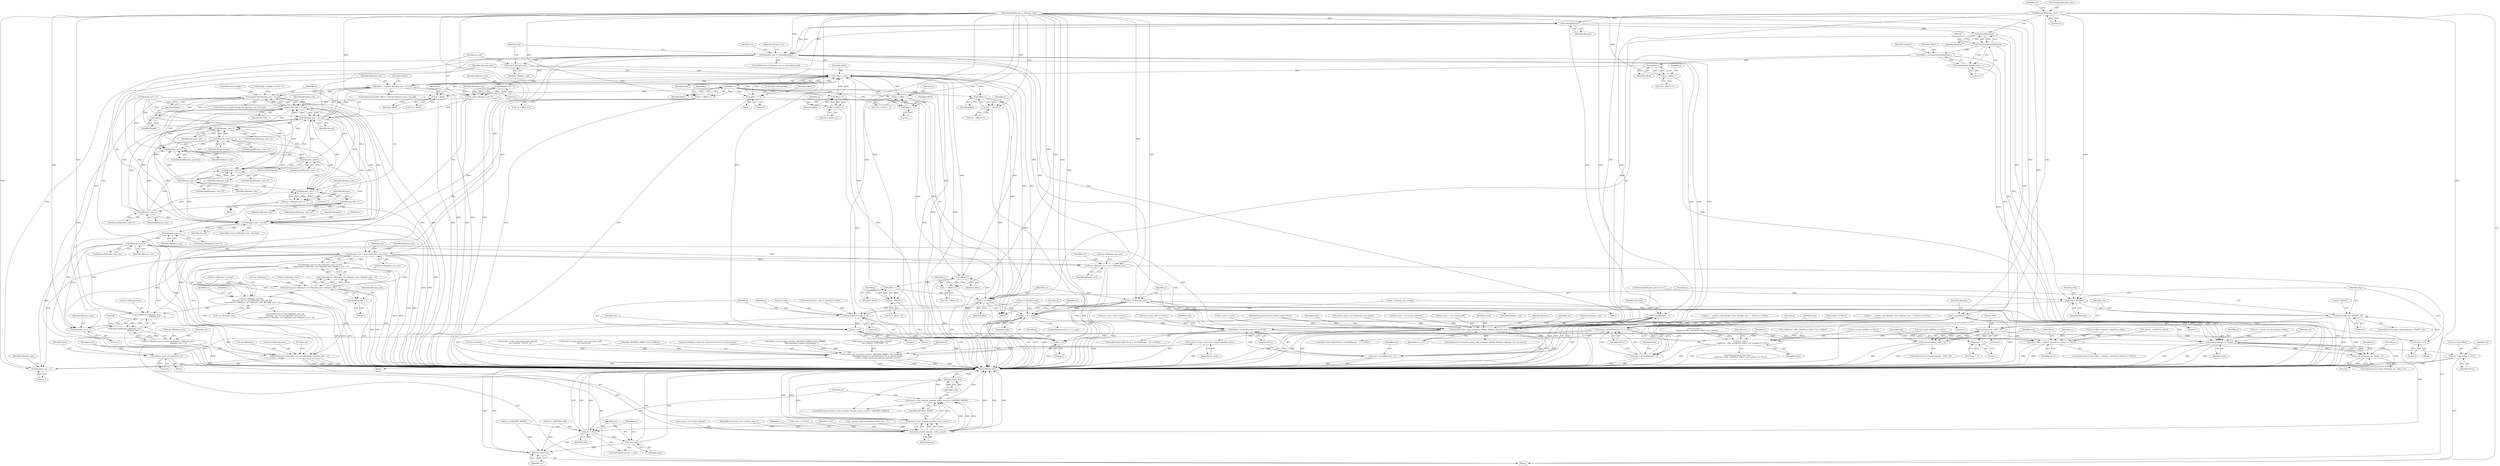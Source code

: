 digraph "0_libarchive_5562545b5562f6d12a4ef991fae158bf4ccf92b6@array" {
"1000703" [label="(Call,filename[filename_size] = '\0')"];
"1000718" [label="(Call,strlen(filename))"];
"1000716" [label="(Call,filename_size != strlen(filename))"];
"1000726" [label="(Call,end = filename_size)"];
"1000760" [label="(Call,offset < end)"];
"1000759" [label="(Call,offset < end && filename_size < fn_end)"];
"1000895" [label="(Call,length && filename_size < fn_end)"];
"1000923" [label="(Call,length--)"];
"1000776" [label="(Call,offset++)"];
"1000774" [label="(Call,p + offset++)"];
"1000806" [label="(Call,offset++)"];
"1000804" [label="(Call,p + offset++)"];
"1001007" [label="(Call,p += offset)"];
"1001344" [label="(Call,p + 8 > endp)"];
"1001377" [label="(Call,read_exttime(p, rar, endp))"];
"1001376" [label="(Call,read_exttime(p, rar, endp) < 0)"];
"1001345" [label="(Call,p + 8)"];
"1001359" [label="(Call,memcpy(rar->salt, p, 8))"];
"1001365" [label="(Call,p += 8)"];
"1000824" [label="(Call,offset++)"];
"1000822" [label="(Call,p + offset++)"];
"1000834" [label="(Call,p + offset + 1)"];
"1000836" [label="(Call,offset + 1)"];
"1000845" [label="(Call,p + offset)"];
"1000848" [label="(Call,offset += 2)"];
"1000862" [label="(Call,offset++)"];
"1000860" [label="(Call,p + offset++)"];
"1000874" [label="(Call,offset++)"];
"1000872" [label="(Call,p + offset++)"];
"1000731" [label="(Call,filename_size * 2)"];
"1000729" [label="(Call,fn_end = filename_size * 2)"];
"1000763" [label="(Call,filename_size < fn_end)"];
"1000795" [label="(Call,filename_size++)"];
"1000801" [label="(Call,filename_size++)"];
"1000813" [label="(Call,filename_size++)"];
"1000819" [label="(Call,filename_size++)"];
"1000831" [label="(Call,filename_size++)"];
"1000842" [label="(Call,filename_size++)"];
"1000897" [label="(Call,filename_size < fn_end)"];
"1000904" [label="(Call,filename_size >> 1)"];
"1000902" [label="(Call,cp = filename_size >> 1)"];
"1000910" [label="(Call,filename_size++)"];
"1000916" [label="(Call,filename_size++)"];
"1000927" [label="(Call,filename_size > fn_end)"];
"1000943" [label="(Call,filename_size++)"];
"1000949" [label="(Call,filename_size++)"];
"1001084" [label="(Call,filename_size == rar->filename_save_size)"];
"1001083" [label="(Call,filename_size == rar->filename_save_size &&\n    !memcmp(rar->filename, rar->filename_save, filename_size + 1))"];
"1001079" [label="(Call,rar->filename_save &&\n    filename_size == rar->filename_save_size &&\n    !memcmp(rar->filename, rar->filename_save, filename_size + 1))"];
"1001247" [label="(Call,realloc(rar->filename_save,\n                                      filename_size + 1))"];
"1001245" [label="(Call,(char*)realloc(rar->filename_save,\n                                      filename_size + 1))"];
"1001241" [label="(Call,rar->filename_save = (char*)realloc(rar->filename_save,\n                                      filename_size + 1))"];
"1001254" [label="(Call,memcpy(rar->filename_save, rar->filename, filename_size + 1))"];
"1001090" [label="(Call,memcmp(rar->filename, rar->filename_save, filename_size + 1))"];
"1001089" [label="(Call,!memcmp(rar->filename, rar->filename_save, filename_size + 1))"];
"1001097" [label="(Call,filename_size + 1)"];
"1001251" [label="(Call,filename_size + 1)"];
"1001261" [label="(Call,filename_size + 1)"];
"1001264" [label="(Call,rar->filename_save_size = filename_size)"];
"1001661" [label="(Call,archive_entry_copy_pathname_l(entry, filename, filename_size, fn_sconv))"];
"1001688" [label="(Call,archive_string_conversion_charset_name(fn_sconv))"];
"1001681" [label="(Call,archive_set_error(&a->archive, ARCHIVE_ERRNO_FILE_FORMAT,\n                      \"Pathname cannot be converted from %s to current locale.\",\n                      archive_string_conversion_charset_name(fn_sconv)))"];
"1001707" [label="(Call,archive_entry_set_size(entry, 0))"];
"1001714" [label="(Call,read_symlink_stored(a, entry, sconv))"];
"1001711" [label="(Call,(ret2 = read_symlink_stored(a, entry, sconv)) < (ARCHIVE_WARN))"];
"1001712" [label="(Call,ret2 = read_symlink_stored(a, entry, sconv))"];
"1001719" [label="(Return,return ret2;)"];
"1001722" [label="(Call,ret > ret2)"];
"1001725" [label="(Call,ret = ret2)"];
"1001739" [label="(Return,return ret;)"];
"1001055" [label="(Call,p += filename_size)"];
"1000742" [label="(Call,strlen(filename))"];
"1000740" [label="(Call,(unsigned)strlen(filename))"];
"1000737" [label="(Call,offset = (unsigned)strlen(filename) + 1)"];
"1000750" [label="(Call,offset++)"];
"1000748" [label="(Call,p + offset++)"];
"1000739" [label="(Call,(unsigned)strlen(filename) + 1)"];
"1000983" [label="(Call,strp = filename)"];
"1000987" [label="(Call,memcmp(strp, \"\x00\x00\", 2))"];
"1000994" [label="(Call,memcmp(strp, \"\x00\\\", 2))"];
"1000993" [label="(Call,!memcmp(strp, \"\x00\\\", 2))"];
"1001000" [label="(Call,strp + 1)"];
"1001004" [label="(Call,strp += 2)"];
"1001047" [label="(Call,strchr(filename, '\\'))"];
"1001044" [label="(Call,(strp = strchr(filename, '\\')) != NULL)"];
"1001124" [label="(Call,(rar->dbo =\n        realloc(rar->dbo, sizeof(*rar->dbo) * rar->nodes)) == NULL)"];
"1001274" [label="(Call,(rar->dbo = calloc(1, sizeof(*rar->dbo))) == NULL)"];
"1001580" [label="(Call,rar->unp_buffer = NULL)"];
"1001045" [label="(Call,strp = strchr(filename, '\\'))"];
"1001067" [label="(Call,strchr(filename, '\\'))"];
"1001064" [label="(Call,(strp = strchr(filename, '\\')) != NULL)"];
"1001065" [label="(Call,strp = strchr(filename, '\\'))"];
"1001727" [label="(Identifier,ret2)"];
"1000746" [label="(Identifier,highbyte)"];
"1001053" [label="(Identifier,strp)"];
"1000732" [label="(Identifier,filename_size)"];
"1000182" [label="(Call,sconv = rar->sconv_default)"];
"1000747" [label="(Call,*(p + offset++))"];
"1000897" [label="(Call,filename_size < fn_end)"];
"1000711" [label="(Identifier,rar)"];
"1000990" [label="(Literal,2)"];
"1001345" [label="(Call,p + 8)"];
"1001682" [label="(Call,&a->archive)"];
"1000825" [label="(Identifier,offset)"];
"1001242" [label="(Call,rar->filename_save)"];
"1001708" [label="(Identifier,entry)"];
"1001000" [label="(Call,strp + 1)"];
"1000874" [label="(Call,offset++)"];
"1000847" [label="(Identifier,offset)"];
"1001123" [label="(ControlStructure,if ((rar->dbo =\n        realloc(rar->dbo, sizeof(*rar->dbo) * rar->nodes)) == NULL))"];
"1000851" [label="(ControlStructure,break;)"];
"1001097" [label="(Call,filename_size + 1)"];
"1000835" [label="(Identifier,p)"];
"1000900" [label="(Block,)"];
"1001057" [label="(Identifier,filename_size)"];
"1000953" [label="(Call,rar->sconv_utf16be == NULL)"];
"1000748" [label="(Call,p + offset++)"];
"1000750" [label="(Call,offset++)"];
"1000793" [label="(Call,filename[filename_size++])"];
"1001378" [label="(Identifier,p)"];
"1001085" [label="(Identifier,filename_size)"];
"1001044" [label="(Call,(strp = strchr(filename, '\\')) != NULL)"];
"1001013" [label="(Call,rar->sconv_utf8 == NULL)"];
"1000773" [label="(Call,*(p + offset++))"];
"1000303" [label="(Call,memset(&rar->salt, 0, sizeof(rar->salt)))"];
"1000836" [label="(Call,offset + 1)"];
"1001386" [label="(Identifier,a)"];
"1000762" [label="(Identifier,end)"];
"1001366" [label="(Identifier,p)"];
"1001080" [label="(Call,rar->filename_save)"];
"1000671" [label="(Call,newptr == NULL)"];
"1000760" [label="(Call,offset < end)"];
"1001142" [label="(Identifier,NULL)"];
"1000832" [label="(Identifier,filename_size)"];
"1000699" [label="(Call,memcpy(filename, p, filename_size))"];
"1000717" [label="(Identifier,filename_size)"];
"1001353" [label="(Identifier,a)"];
"1000896" [label="(Identifier,length)"];
"1001129" [label="(Call,realloc(rar->dbo, sizeof(*rar->dbo) * rar->nodes))"];
"1000894" [label="(ControlStructure,while (length && filename_size < fn_end))"];
"1001023" [label="(Call,archive_string_conversion_from_charset(\n           &a->archive, \"UTF-8\", 1))"];
"1000739" [label="(Call,(unsigned)strlen(filename) + 1)"];
"1001291" [label="(Identifier,a)"];
"1000971" [label="(Call,rar->sconv_utf16be == NULL)"];
"1001731" [label="(Identifier,rar)"];
"1000898" [label="(Identifier,filename_size)"];
"1001301" [label="(Identifier,rar)"];
"1001099" [label="(Literal,1)"];
"1001045" [label="(Call,strp = strchr(filename, '\\'))"];
"1000117" [label="(MethodParameterIn,struct archive_read *a)"];
"1000365" [label="(Call,(h = __archive_read_ahead(a, (size_t)header_size - 7, NULL)) == NULL)"];
"1001046" [label="(Identifier,strp)"];
"1000143" [label="(Call,rar = (struct rar *)(a->format->data))"];
"1001587" [label="(Identifier,rar)"];
"1000744" [label="(Literal,1)"];
"1000927" [label="(Call,filename_size > fn_end)"];
"1001690" [label="(Call,ret = (ARCHIVE_WARN))"];
"1001241" [label="(Call,rar->filename_save = (char*)realloc(rar->filename_save,\n                                      filename_size + 1))"];
"1001715" [label="(Identifier,a)"];
"1001083" [label="(Call,filename_size == rar->filename_save_size &&\n    !memcmp(rar->filename, rar->filename_save, filename_size + 1))"];
"1000942" [label="(Identifier,filename)"];
"1001661" [label="(Call,archive_entry_copy_pathname_l(entry, filename, filename_size, fn_sconv))"];
"1001265" [label="(Call,rar->filename_save_size)"];
"1001038" [label="(Call,fn_sconv = rar->sconv_utf8)"];
"1001064" [label="(Call,(strp = strchr(filename, '\\')) != NULL)"];
"1000823" [label="(Identifier,p)"];
"1001047" [label="(Call,strchr(filename, '\\'))"];
"1001275" [label="(Call,rar->dbo = calloc(1, sizeof(*rar->dbo)))"];
"1000758" [label="(ControlStructure,while (offset < end && filename_size < fn_end))"];
"1000715" [label="(ControlStructure,if (filename_size != strlen(filename)))"];
"1001008" [label="(Identifier,p)"];
"1001348" [label="(Identifier,endp)"];
"1001256" [label="(Identifier,rar)"];
"1000929" [label="(Identifier,fn_end)"];
"1001001" [label="(Identifier,strp)"];
"1000720" [label="(Block,)"];
"1000834" [label="(Call,p + offset + 1)"];
"1001722" [label="(Call,ret > ret2)"];
"1001346" [label="(Identifier,p)"];
"1000158" [label="(Call,sconv == NULL)"];
"1001364" [label="(Literal,8)"];
"1000871" [label="(Call,*(p + offset++))"];
"1000985" [label="(Identifier,filename)"];
"1001006" [label="(Literal,2)"];
"1001361" [label="(Identifier,rar)"];
"1001669" [label="(Identifier,errno)"];
"1001243" [label="(Identifier,rar)"];
"1001740" [label="(Identifier,ret)"];
"1000821" [label="(Call,*(p + offset++))"];
"1001031" [label="(Call,rar->sconv_utf8 == NULL)"];
"1000909" [label="(Identifier,filename)"];
"1001347" [label="(Literal,8)"];
"1001125" [label="(Call,rar->dbo =\n        realloc(rar->dbo, sizeof(*rar->dbo) * rar->nodes))"];
"1000777" [label="(Identifier,offset)"];
"1001157" [label="(Identifier,rar)"];
"1000172" [label="(Call,archive_string_default_conversion_for_read(\n            &(a->archive)))"];
"1000742" [label="(Call,strlen(filename))"];
"1000849" [label="(Identifier,offset)"];
"1001271" [label="(Identifier,rar)"];
"1001720" [label="(Identifier,ret2)"];
"1000716" [label="(Call,filename_size != strlen(filename))"];
"1000764" [label="(Identifier,filename_size)"];
"1001367" [label="(Literal,8)"];
"1000923" [label="(Call,length--)"];
"1000917" [label="(Identifier,filename_size)"];
"1000911" [label="(Identifier,filename_size)"];
"1000726" [label="(Call,end = filename_size)"];
"1001663" [label="(Identifier,filename)"];
"1001710" [label="(ControlStructure,if ((ret2 = read_symlink_stored(a, entry, sconv)) < (ARCHIVE_WARN)))"];
"1000875" [label="(Identifier,offset)"];
"1001686" [label="(Identifier,ARCHIVE_ERRNO_FILE_FORMAT)"];
"1000727" [label="(Identifier,end)"];
"1000120" [label="(Block,)"];
"1000734" [label="(Call,filename_size = 0)"];
"1001688" [label="(Call,archive_string_conversion_charset_name(fn_sconv))"];
"1000872" [label="(Call,p + offset++)"];
"1000707" [label="(Literal,'\0')"];
"1001245" [label="(Call,(char*)realloc(rar->filename_save,\n                                      filename_size + 1))"];
"1001078" [label="(ControlStructure,if (rar->filename_save &&\n    filename_size == rar->filename_save_size &&\n    !memcmp(rar->filename, rar->filename_save, filename_size + 1)))"];
"1001717" [label="(Identifier,sconv)"];
"1001258" [label="(Call,rar->filename)"];
"1000684" [label="(Call,rar->filename = newptr)"];
"1001697" [label="(Identifier,rar)"];
"1000801" [label="(Call,filename_size++)"];
"1000987" [label="(Call,memcmp(strp, \"\x00\x00\", 2))"];
"1000926" [label="(ControlStructure,if (filename_size > fn_end))"];
"1000738" [label="(Identifier,offset)"];
"1000906" [label="(Literal,1)"];
"1000984" [label="(Identifier,strp)"];
"1001004" [label="(Call,strp += 2)"];
"1000916" [label="(Call,filename_size++)"];
"1001067" [label="(Call,strchr(filename, '\\'))"];
"1000802" [label="(Identifier,filename_size)"];
"1000731" [label="(Call,filename_size * 2)"];
"1001252" [label="(Identifier,filename_size)"];
"1001262" [label="(Identifier,filename_size)"];
"1000718" [label="(Call,strlen(filename))"];
"1001687" [label="(Literal,\"Pathname cannot be converted from %s to current locale.\")"];
"1001147" [label="(Identifier,a)"];
"1001070" [label="(Identifier,NULL)"];
"1000999" [label="(Call,*(strp + 1))"];
"1000914" [label="(Call,filename[filename_size++])"];
"1001255" [label="(Call,rar->filename_save)"];
"1001365" [label="(Call,p += 8)"];
"1000751" [label="(Identifier,offset)"];
"1000844" [label="(Call,*(p + offset))"];
"1001086" [label="(Call,rar->filename_save_size)"];
"1001264" [label="(Call,rar->filename_save_size = filename_size)"];
"1001584" [label="(Identifier,NULL)"];
"1001002" [label="(Literal,1)"];
"1000903" [label="(Identifier,cp)"];
"1001075" [label="(Call,p += filename_size)"];
"1000829" [label="(Call,filename[filename_size++])"];
"1001718" [label="(Identifier,ARCHIVE_WARN)"];
"1001286" [label="(Identifier,NULL)"];
"1000934" [label="(Identifier,a)"];
"1000806" [label="(Call,offset++)"];
"1001248" [label="(Call,rar->filename_save)"];
"1001065" [label="(Call,strp = strchr(filename, '\\'))"];
"1000824" [label="(Call,offset++)"];
"1000833" [label="(Call,*(p + offset + 1))"];
"1001254" [label="(Call,memcpy(rar->filename_save, rar->filename, filename_size + 1))"];
"1001359" [label="(Call,memcpy(rar->salt, p, 8))"];
"1000759" [label="(Call,offset < end && filename_size < fn_end)"];
"1000628" [label="(Call,p + filename_size > endp)"];
"1001375" [label="(ControlStructure,if (read_exttime(p, rar, endp) < 0))"];
"1001251" [label="(Call,filename_size + 1)"];
"1001091" [label="(Call,rar->filename)"];
"1001664" [label="(Identifier,filename_size)"];
"1001666" [label="(Block,)"];
"1001711" [label="(Call,(ret2 = read_symlink_stored(a, entry, sconv)) < (ARCHIVE_WARN))"];
"1000946" [label="(Call,filename[filename_size++] = '\0')"];
"1000997" [label="(Literal,2)"];
"1000740" [label="(Call,(unsigned)strlen(filename))"];
"1000846" [label="(Identifier,p)"];
"1001707" [label="(Call,archive_entry_set_size(entry, 0))"];
"1000774" [label="(Call,p + offset++)"];
"1000859" [label="(Call,*(p + offset++))"];
"1001380" [label="(Identifier,endp)"];
"1000795" [label="(Call,filename_size++)"];
"1001681" [label="(Call,archive_set_error(&a->archive, ARCHIVE_ERRNO_FILE_FORMAT,\n                      \"Pathname cannot be converted from %s to current locale.\",\n                      archive_string_conversion_charset_name(fn_sconv)))"];
"1000776" [label="(Call,offset++)"];
"1001381" [label="(Literal,0)"];
"1001363" [label="(Identifier,p)"];
"1000843" [label="(Identifier,filename_size)"];
"1001098" [label="(Identifier,filename_size)"];
"1000840" [label="(Call,filename[filename_size++])"];
"1001709" [label="(Literal,0)"];
"1001713" [label="(Identifier,ret2)"];
"1001360" [label="(Call,rar->salt)"];
"1000904" [label="(Call,filename_size >> 1)"];
"1000842" [label="(Call,filename_size++)"];
"1000831" [label="(Call,filename_size++)"];
"1001089" [label="(Call,!memcmp(rar->filename, rar->filename_save, filename_size + 1))"];
"1000848" [label="(Call,offset += 2)"];
"1000924" [label="(Identifier,length)"];
"1000470" [label="(Call,archive_set_error(&a->archive, ARCHIVE_ERRNO_FILE_FORMAT,\n                      \"RAR encryption support unavailable.\"))"];
"1000804" [label="(Call,p + offset++)"];
"1000733" [label="(Literal,2)"];
"1000118" [label="(MethodParameterIn,struct archive_entry *entry)"];
"1001689" [label="(Identifier,fn_sconv)"];
"1001063" [label="(ControlStructure,while ((strp = strchr(filename, '\\')) != NULL))"];
"1000908" [label="(Call,filename[filename_size++])"];
"1000902" [label="(Call,cp = filename_size >> 1)"];
"1001377" [label="(Call,read_exttime(p, rar, endp))"];
"1001124" [label="(Call,(rar->dbo =\n        realloc(rar->dbo, sizeof(*rar->dbo) * rar->nodes)) == NULL)"];
"1001376" [label="(Call,read_exttime(p, rar, endp) < 0)"];
"1000805" [label="(Identifier,p)"];
"1000950" [label="(Identifier,filename_size)"];
"1001379" [label="(Identifier,rar)"];
"1000743" [label="(Identifier,filename)"];
"1000944" [label="(Identifier,filename_size)"];
"1001263" [label="(Literal,1)"];
"1000775" [label="(Identifier,p)"];
"1000730" [label="(Identifier,fn_end)"];
"1000928" [label="(Identifier,filename_size)"];
"1000139" [label="(Call,ret = (ARCHIVE_OK))"];
"1001580" [label="(Call,rar->unp_buffer = NULL)"];
"1000899" [label="(Identifier,fn_end)"];
"1001716" [label="(Identifier,entry)"];
"1001721" [label="(ControlStructure,if (ret > ret2))"];
"1001739" [label="(Return,return ret;)"];
"1000949" [label="(Call,filename_size++)"];
"1000850" [label="(Literal,2)"];
"1001060" [label="(Call,fn_sconv = sconv)"];
"1001665" [label="(Identifier,fn_sconv)"];
"1000769" [label="(Identifier,flagbits)"];
"1001719" [label="(Return,return ret2;)"];
"1000594" [label="(Call,(h = __archive_read_ahead(a, (size_t)header_size - 7, NULL)) == NULL)"];
"1001079" [label="(Call,rar->filename_save &&\n    filename_size == rar->filename_save_size &&\n    !memcmp(rar->filename, rar->filename_save, filename_size + 1))"];
"1001726" [label="(Identifier,ret)"];
"1001076" [label="(Identifier,p)"];
"1001581" [label="(Call,rar->unp_buffer)"];
"1000814" [label="(Identifier,filename_size)"];
"1000941" [label="(Call,filename[filename_size++])"];
"1001092" [label="(Identifier,rar)"];
"1001712" [label="(Call,ret2 = read_symlink_stored(a, entry, sconv))"];
"1001049" [label="(Literal,'\\')"];
"1000807" [label="(Identifier,offset)"];
"1000993" [label="(Call,!memcmp(strp, \"\x00\\\", 2))"];
"1000862" [label="(Call,offset++)"];
"1001253" [label="(Literal,1)"];
"1000765" [label="(Identifier,fn_end)"];
"1000994" [label="(Call,memcmp(strp, \"\x00\\\", 2))"];
"1001279" [label="(Call,calloc(1, sizeof(*rar->dbo)))"];
"1001741" [label="(MethodReturn,RET)"];
"1001009" [label="(Identifier,offset)"];
"1001724" [label="(Identifier,ret2)"];
"1000735" [label="(Identifier,filename_size)"];
"1001043" [label="(ControlStructure,while ((strp = strchr(filename, '\\')) != NULL))"];
"1000860" [label="(Call,p + offset++)"];
"1001393" [label="(Identifier,a)"];
"1000819" [label="(Call,filename_size++)"];
"1000963" [label="(Call,archive_string_conversion_from_charset(\n           &a->archive, \"UTF-16BE\", 1))"];
"1000995" [label="(Identifier,strp)"];
"1000895" [label="(Call,length && filename_size < fn_end)"];
"1001691" [label="(Identifier,ret)"];
"1001066" [label="(Identifier,strp)"];
"1001090" [label="(Call,memcmp(rar->filename, rar->filename_save, filename_size + 1))"];
"1000749" [label="(Identifier,p)"];
"1001342" [label="(Block,)"];
"1000996" [label="(Literal,\"\x00\\\")"];
"1001084" [label="(Call,filename_size == rar->filename_save_size)"];
"1000761" [label="(Identifier,offset)"];
"1000838" [label="(Literal,1)"];
"1000703" [label="(Call,filename[filename_size] = '\0')"];
"1001268" [label="(Identifier,filename_size)"];
"1000986" [label="(ControlStructure,while (memcmp(strp, \"\x00\x00\", 2)))"];
"1001662" [label="(Identifier,entry)"];
"1001048" [label="(Identifier,filename)"];
"1000873" [label="(Identifier,p)"];
"1001056" [label="(Identifier,p)"];
"1000820" [label="(Identifier,filename_size)"];
"1000943" [label="(Call,filename_size++)"];
"1000790" [label="(Block,)"];
"1001069" [label="(Literal,'\\')"];
"1001655" [label="(Call,archive_entry_set_mode(entry, rar->mode))"];
"1001701" [label="(Block,)"];
"1000991" [label="(Block,)"];
"1001005" [label="(Identifier,strp)"];
"1001068" [label="(Identifier,filename)"];
"1000947" [label="(Call,filename[filename_size++])"];
"1001011" [label="(Block,)"];
"1001660" [label="(ControlStructure,if (archive_entry_copy_pathname_l(entry, filename, filename_size, fn_sconv)))"];
"1000704" [label="(Call,filename[filename_size])"];
"1001343" [label="(ControlStructure,if (p + 8 > endp))"];
"1001273" [label="(ControlStructure,if ((rar->dbo = calloc(1, sizeof(*rar->dbo))) == NULL))"];
"1001344" [label="(Call,p + 8 > endp)"];
"1000817" [label="(Call,filename[filename_size++])"];
"1000813" [label="(Call,filename_size++)"];
"1000822" [label="(Call,p + offset++)"];
"1000837" [label="(Identifier,offset)"];
"1000910" [label="(Call,filename_size++)"];
"1000737" [label="(Call,offset = (unsigned)strlen(filename) + 1)"];
"1000729" [label="(Call,fn_end = filename_size * 2)"];
"1000983" [label="(Call,strp = filename)"];
"1001094" [label="(Call,rar->filename_save)"];
"1001015" [label="(Identifier,rar)"];
"1000799" [label="(Call,filename[filename_size++])"];
"1000905" [label="(Identifier,filename_size)"];
"1001392" [label="(Call,__archive_read_consume(a, header_size - 7))"];
"1001725" [label="(Call,ret = ret2)"];
"1000988" [label="(Identifier,strp)"];
"1000796" [label="(Identifier,filename_size)"];
"1000989" [label="(Literal,\"\x00\x00\")"];
"1001247" [label="(Call,realloc(rar->filename_save,\n                                      filename_size + 1))"];
"1001714" [label="(Call,read_symlink_stored(a, entry, sconv))"];
"1001723" [label="(Identifier,ret)"];
"1000992" [label="(ControlStructure,if (!memcmp(strp, \"\x00\\\", 2)))"];
"1001274" [label="(Call,(rar->dbo = calloc(1, sizeof(*rar->dbo))) == NULL)"];
"1000845" [label="(Call,p + offset)"];
"1000978" [label="(Call,fn_sconv = rar->sconv_utf16be)"];
"1001261" [label="(Call,filename_size + 1)"];
"1001007" [label="(Call,p += offset)"];
"1000811" [label="(Call,filename[filename_size++])"];
"1001055" [label="(Call,p += filename_size)"];
"1000728" [label="(Identifier,filename_size)"];
"1000803" [label="(Call,*(p + offset++))"];
"1001081" [label="(Identifier,rar)"];
"1001371" [label="(Identifier,rar)"];
"1001073" [label="(Identifier,strp)"];
"1000861" [label="(Identifier,p)"];
"1001266" [label="(Identifier,rar)"];
"1001050" [label="(Identifier,NULL)"];
"1001102" [label="(Identifier,a)"];
"1000763" [label="(Call,filename_size < fn_end)"];
"1000925" [label="(ControlStructure,break;)"];
"1000863" [label="(Identifier,offset)"];
"1000887" [label="(Call,length = (length & 0x7f) + 2)"];
"1000719" [label="(Identifier,filename)"];
"1000703" -> "1000120"  [label="AST: "];
"1000703" -> "1000707"  [label="CFG: "];
"1000704" -> "1000703"  [label="AST: "];
"1000707" -> "1000703"  [label="AST: "];
"1000711" -> "1000703"  [label="CFG: "];
"1000703" -> "1001741"  [label="DDG: "];
"1000703" -> "1000718"  [label="DDG: "];
"1000703" -> "1000742"  [label="DDG: "];
"1000703" -> "1000983"  [label="DDG: "];
"1000703" -> "1001047"  [label="DDG: "];
"1000703" -> "1001067"  [label="DDG: "];
"1000703" -> "1001661"  [label="DDG: "];
"1000718" -> "1000716"  [label="AST: "];
"1000718" -> "1000719"  [label="CFG: "];
"1000719" -> "1000718"  [label="AST: "];
"1000716" -> "1000718"  [label="CFG: "];
"1000718" -> "1001741"  [label="DDG: "];
"1000718" -> "1000716"  [label="DDG: "];
"1000699" -> "1000718"  [label="DDG: "];
"1000718" -> "1000742"  [label="DDG: "];
"1000718" -> "1001047"  [label="DDG: "];
"1000716" -> "1000715"  [label="AST: "];
"1000717" -> "1000716"  [label="AST: "];
"1000727" -> "1000716"  [label="CFG: "];
"1001015" -> "1000716"  [label="CFG: "];
"1000716" -> "1001741"  [label="DDG: "];
"1000716" -> "1001741"  [label="DDG: "];
"1000716" -> "1001741"  [label="DDG: "];
"1000699" -> "1000716"  [label="DDG: "];
"1000716" -> "1000726"  [label="DDG: "];
"1000716" -> "1000731"  [label="DDG: "];
"1000716" -> "1001055"  [label="DDG: "];
"1000716" -> "1001084"  [label="DDG: "];
"1000716" -> "1001247"  [label="DDG: "];
"1000716" -> "1001251"  [label="DDG: "];
"1000716" -> "1001254"  [label="DDG: "];
"1000716" -> "1001261"  [label="DDG: "];
"1000716" -> "1001264"  [label="DDG: "];
"1000716" -> "1001661"  [label="DDG: "];
"1000726" -> "1000720"  [label="AST: "];
"1000726" -> "1000728"  [label="CFG: "];
"1000727" -> "1000726"  [label="AST: "];
"1000728" -> "1000726"  [label="AST: "];
"1000730" -> "1000726"  [label="CFG: "];
"1000726" -> "1000760"  [label="DDG: "];
"1000760" -> "1000759"  [label="AST: "];
"1000760" -> "1000762"  [label="CFG: "];
"1000761" -> "1000760"  [label="AST: "];
"1000762" -> "1000760"  [label="AST: "];
"1000764" -> "1000760"  [label="CFG: "];
"1000759" -> "1000760"  [label="CFG: "];
"1000760" -> "1001741"  [label="DDG: "];
"1000760" -> "1001741"  [label="DDG: "];
"1000760" -> "1000759"  [label="DDG: "];
"1000760" -> "1000759"  [label="DDG: "];
"1000750" -> "1000760"  [label="DDG: "];
"1000776" -> "1000760"  [label="DDG: "];
"1000862" -> "1000760"  [label="DDG: "];
"1000824" -> "1000760"  [label="DDG: "];
"1000848" -> "1000760"  [label="DDG: "];
"1000806" -> "1000760"  [label="DDG: "];
"1000874" -> "1000760"  [label="DDG: "];
"1000760" -> "1000776"  [label="DDG: "];
"1000760" -> "1000806"  [label="DDG: "];
"1000760" -> "1000824"  [label="DDG: "];
"1000760" -> "1000834"  [label="DDG: "];
"1000760" -> "1000836"  [label="DDG: "];
"1000760" -> "1000845"  [label="DDG: "];
"1000760" -> "1000848"  [label="DDG: "];
"1000760" -> "1000862"  [label="DDG: "];
"1000760" -> "1001007"  [label="DDG: "];
"1000759" -> "1000758"  [label="AST: "];
"1000759" -> "1000763"  [label="CFG: "];
"1000763" -> "1000759"  [label="AST: "];
"1000769" -> "1000759"  [label="CFG: "];
"1000928" -> "1000759"  [label="CFG: "];
"1000759" -> "1001741"  [label="DDG: "];
"1000759" -> "1001741"  [label="DDG: "];
"1000759" -> "1001741"  [label="DDG: "];
"1000895" -> "1000759"  [label="DDG: "];
"1000763" -> "1000759"  [label="DDG: "];
"1000763" -> "1000759"  [label="DDG: "];
"1000759" -> "1000895"  [label="DDG: "];
"1000895" -> "1000894"  [label="AST: "];
"1000895" -> "1000896"  [label="CFG: "];
"1000895" -> "1000897"  [label="CFG: "];
"1000896" -> "1000895"  [label="AST: "];
"1000897" -> "1000895"  [label="AST: "];
"1000903" -> "1000895"  [label="CFG: "];
"1000925" -> "1000895"  [label="CFG: "];
"1000895" -> "1001741"  [label="DDG: "];
"1000895" -> "1001741"  [label="DDG: "];
"1000895" -> "1001741"  [label="DDG: "];
"1000887" -> "1000895"  [label="DDG: "];
"1000923" -> "1000895"  [label="DDG: "];
"1000897" -> "1000895"  [label="DDG: "];
"1000897" -> "1000895"  [label="DDG: "];
"1000895" -> "1000923"  [label="DDG: "];
"1000923" -> "1000900"  [label="AST: "];
"1000923" -> "1000924"  [label="CFG: "];
"1000924" -> "1000923"  [label="AST: "];
"1000896" -> "1000923"  [label="CFG: "];
"1000776" -> "1000774"  [label="AST: "];
"1000776" -> "1000777"  [label="CFG: "];
"1000777" -> "1000776"  [label="AST: "];
"1000774" -> "1000776"  [label="CFG: "];
"1000776" -> "1000774"  [label="DDG: "];
"1000776" -> "1000806"  [label="DDG: "];
"1000776" -> "1000824"  [label="DDG: "];
"1000776" -> "1000834"  [label="DDG: "];
"1000776" -> "1000836"  [label="DDG: "];
"1000776" -> "1000845"  [label="DDG: "];
"1000776" -> "1000848"  [label="DDG: "];
"1000776" -> "1000862"  [label="DDG: "];
"1000774" -> "1000773"  [label="AST: "];
"1000775" -> "1000774"  [label="AST: "];
"1000773" -> "1000774"  [label="CFG: "];
"1000774" -> "1001741"  [label="DDG: "];
"1000699" -> "1000774"  [label="DDG: "];
"1000806" -> "1000804"  [label="AST: "];
"1000806" -> "1000807"  [label="CFG: "];
"1000807" -> "1000806"  [label="AST: "];
"1000804" -> "1000806"  [label="CFG: "];
"1000806" -> "1001741"  [label="DDG: "];
"1000806" -> "1000804"  [label="DDG: "];
"1000806" -> "1001007"  [label="DDG: "];
"1000804" -> "1000803"  [label="AST: "];
"1000805" -> "1000804"  [label="AST: "];
"1000803" -> "1000804"  [label="CFG: "];
"1000804" -> "1001741"  [label="DDG: "];
"1000699" -> "1000804"  [label="DDG: "];
"1001007" -> "1000720"  [label="AST: "];
"1001007" -> "1001009"  [label="CFG: "];
"1001008" -> "1001007"  [label="AST: "];
"1001009" -> "1001007"  [label="AST: "];
"1001081" -> "1001007"  [label="CFG: "];
"1001007" -> "1001741"  [label="DDG: "];
"1001007" -> "1001741"  [label="DDG: "];
"1000862" -> "1001007"  [label="DDG: "];
"1000824" -> "1001007"  [label="DDG: "];
"1000848" -> "1001007"  [label="DDG: "];
"1000874" -> "1001007"  [label="DDG: "];
"1000699" -> "1001007"  [label="DDG: "];
"1001007" -> "1001344"  [label="DDG: "];
"1001007" -> "1001345"  [label="DDG: "];
"1001007" -> "1001359"  [label="DDG: "];
"1001007" -> "1001377"  [label="DDG: "];
"1001344" -> "1001343"  [label="AST: "];
"1001344" -> "1001348"  [label="CFG: "];
"1001345" -> "1001344"  [label="AST: "];
"1001348" -> "1001344"  [label="AST: "];
"1001353" -> "1001344"  [label="CFG: "];
"1001361" -> "1001344"  [label="CFG: "];
"1001344" -> "1001741"  [label="DDG: "];
"1001344" -> "1001741"  [label="DDG: "];
"1001344" -> "1001741"  [label="DDG: "];
"1001055" -> "1001344"  [label="DDG: "];
"1001075" -> "1001344"  [label="DDG: "];
"1000699" -> "1001344"  [label="DDG: "];
"1000628" -> "1001344"  [label="DDG: "];
"1001344" -> "1001377"  [label="DDG: "];
"1001377" -> "1001376"  [label="AST: "];
"1001377" -> "1001380"  [label="CFG: "];
"1001378" -> "1001377"  [label="AST: "];
"1001379" -> "1001377"  [label="AST: "];
"1001380" -> "1001377"  [label="AST: "];
"1001381" -> "1001377"  [label="CFG: "];
"1001377" -> "1001741"  [label="DDG: "];
"1001377" -> "1001741"  [label="DDG: "];
"1001377" -> "1001741"  [label="DDG: "];
"1001377" -> "1001376"  [label="DDG: "];
"1001377" -> "1001376"  [label="DDG: "];
"1001377" -> "1001376"  [label="DDG: "];
"1001365" -> "1001377"  [label="DDG: "];
"1001055" -> "1001377"  [label="DDG: "];
"1001075" -> "1001377"  [label="DDG: "];
"1000699" -> "1001377"  [label="DDG: "];
"1000143" -> "1001377"  [label="DDG: "];
"1000628" -> "1001377"  [label="DDG: "];
"1001376" -> "1001375"  [label="AST: "];
"1001376" -> "1001381"  [label="CFG: "];
"1001381" -> "1001376"  [label="AST: "];
"1001386" -> "1001376"  [label="CFG: "];
"1001393" -> "1001376"  [label="CFG: "];
"1001376" -> "1001741"  [label="DDG: "];
"1001376" -> "1001741"  [label="DDG: "];
"1001345" -> "1001347"  [label="CFG: "];
"1001346" -> "1001345"  [label="AST: "];
"1001347" -> "1001345"  [label="AST: "];
"1001348" -> "1001345"  [label="CFG: "];
"1001345" -> "1001741"  [label="DDG: "];
"1001055" -> "1001345"  [label="DDG: "];
"1001075" -> "1001345"  [label="DDG: "];
"1000699" -> "1001345"  [label="DDG: "];
"1001359" -> "1001342"  [label="AST: "];
"1001359" -> "1001364"  [label="CFG: "];
"1001360" -> "1001359"  [label="AST: "];
"1001363" -> "1001359"  [label="AST: "];
"1001364" -> "1001359"  [label="AST: "];
"1001366" -> "1001359"  [label="CFG: "];
"1001359" -> "1001741"  [label="DDG: "];
"1001359" -> "1001741"  [label="DDG: "];
"1000303" -> "1001359"  [label="DDG: "];
"1000699" -> "1001359"  [label="DDG: "];
"1001055" -> "1001359"  [label="DDG: "];
"1001075" -> "1001359"  [label="DDG: "];
"1001359" -> "1001365"  [label="DDG: "];
"1001365" -> "1001342"  [label="AST: "];
"1001365" -> "1001367"  [label="CFG: "];
"1001366" -> "1001365"  [label="AST: "];
"1001367" -> "1001365"  [label="AST: "];
"1001371" -> "1001365"  [label="CFG: "];
"1001365" -> "1001741"  [label="DDG: "];
"1000699" -> "1001365"  [label="DDG: "];
"1000824" -> "1000822"  [label="AST: "];
"1000824" -> "1000825"  [label="CFG: "];
"1000825" -> "1000824"  [label="AST: "];
"1000822" -> "1000824"  [label="CFG: "];
"1000824" -> "1001741"  [label="DDG: "];
"1000824" -> "1000822"  [label="DDG: "];
"1000822" -> "1000821"  [label="AST: "];
"1000823" -> "1000822"  [label="AST: "];
"1000821" -> "1000822"  [label="CFG: "];
"1000822" -> "1001741"  [label="DDG: "];
"1000699" -> "1000822"  [label="DDG: "];
"1000834" -> "1000833"  [label="AST: "];
"1000834" -> "1000836"  [label="CFG: "];
"1000835" -> "1000834"  [label="AST: "];
"1000836" -> "1000834"  [label="AST: "];
"1000833" -> "1000834"  [label="CFG: "];
"1000834" -> "1001741"  [label="DDG: "];
"1000699" -> "1000834"  [label="DDG: "];
"1000836" -> "1000838"  [label="CFG: "];
"1000837" -> "1000836"  [label="AST: "];
"1000838" -> "1000836"  [label="AST: "];
"1000845" -> "1000844"  [label="AST: "];
"1000845" -> "1000847"  [label="CFG: "];
"1000846" -> "1000845"  [label="AST: "];
"1000847" -> "1000845"  [label="AST: "];
"1000844" -> "1000845"  [label="CFG: "];
"1000845" -> "1001741"  [label="DDG: "];
"1000699" -> "1000845"  [label="DDG: "];
"1000848" -> "1000790"  [label="AST: "];
"1000848" -> "1000850"  [label="CFG: "];
"1000849" -> "1000848"  [label="AST: "];
"1000850" -> "1000848"  [label="AST: "];
"1000851" -> "1000848"  [label="CFG: "];
"1000848" -> "1001741"  [label="DDG: "];
"1000862" -> "1000860"  [label="AST: "];
"1000862" -> "1000863"  [label="CFG: "];
"1000863" -> "1000862"  [label="AST: "];
"1000860" -> "1000862"  [label="CFG: "];
"1000862" -> "1001741"  [label="DDG: "];
"1000862" -> "1000860"  [label="DDG: "];
"1000862" -> "1000874"  [label="DDG: "];
"1000860" -> "1000859"  [label="AST: "];
"1000861" -> "1000860"  [label="AST: "];
"1000859" -> "1000860"  [label="CFG: "];
"1000860" -> "1001741"  [label="DDG: "];
"1000699" -> "1000860"  [label="DDG: "];
"1000874" -> "1000872"  [label="AST: "];
"1000874" -> "1000875"  [label="CFG: "];
"1000875" -> "1000874"  [label="AST: "];
"1000872" -> "1000874"  [label="CFG: "];
"1000874" -> "1001741"  [label="DDG: "];
"1000874" -> "1000872"  [label="DDG: "];
"1000872" -> "1000871"  [label="AST: "];
"1000873" -> "1000872"  [label="AST: "];
"1000871" -> "1000872"  [label="CFG: "];
"1000872" -> "1001741"  [label="DDG: "];
"1000699" -> "1000872"  [label="DDG: "];
"1000731" -> "1000729"  [label="AST: "];
"1000731" -> "1000733"  [label="CFG: "];
"1000732" -> "1000731"  [label="AST: "];
"1000733" -> "1000731"  [label="AST: "];
"1000729" -> "1000731"  [label="CFG: "];
"1000731" -> "1000729"  [label="DDG: "];
"1000731" -> "1000729"  [label="DDG: "];
"1000729" -> "1000720"  [label="AST: "];
"1000730" -> "1000729"  [label="AST: "];
"1000735" -> "1000729"  [label="CFG: "];
"1000729" -> "1001741"  [label="DDG: "];
"1000729" -> "1000763"  [label="DDG: "];
"1000729" -> "1000897"  [label="DDG: "];
"1000729" -> "1000927"  [label="DDG: "];
"1000763" -> "1000765"  [label="CFG: "];
"1000764" -> "1000763"  [label="AST: "];
"1000765" -> "1000763"  [label="AST: "];
"1000842" -> "1000763"  [label="DDG: "];
"1000734" -> "1000763"  [label="DDG: "];
"1000801" -> "1000763"  [label="DDG: "];
"1000819" -> "1000763"  [label="DDG: "];
"1000897" -> "1000763"  [label="DDG: "];
"1000897" -> "1000763"  [label="DDG: "];
"1000916" -> "1000763"  [label="DDG: "];
"1000763" -> "1000795"  [label="DDG: "];
"1000763" -> "1000813"  [label="DDG: "];
"1000763" -> "1000831"  [label="DDG: "];
"1000763" -> "1000897"  [label="DDG: "];
"1000763" -> "1000897"  [label="DDG: "];
"1000763" -> "1000904"  [label="DDG: "];
"1000763" -> "1000927"  [label="DDG: "];
"1000763" -> "1000927"  [label="DDG: "];
"1000795" -> "1000793"  [label="AST: "];
"1000795" -> "1000796"  [label="CFG: "];
"1000796" -> "1000795"  [label="AST: "];
"1000793" -> "1000795"  [label="CFG: "];
"1000842" -> "1000795"  [label="DDG: "];
"1000734" -> "1000795"  [label="DDG: "];
"1000801" -> "1000795"  [label="DDG: "];
"1000819" -> "1000795"  [label="DDG: "];
"1000897" -> "1000795"  [label="DDG: "];
"1000916" -> "1000795"  [label="DDG: "];
"1000795" -> "1000801"  [label="DDG: "];
"1000801" -> "1000799"  [label="AST: "];
"1000801" -> "1000802"  [label="CFG: "];
"1000802" -> "1000801"  [label="AST: "];
"1000799" -> "1000801"  [label="CFG: "];
"1000801" -> "1000813"  [label="DDG: "];
"1000801" -> "1000831"  [label="DDG: "];
"1000801" -> "1000897"  [label="DDG: "];
"1000801" -> "1000904"  [label="DDG: "];
"1000801" -> "1000927"  [label="DDG: "];
"1000813" -> "1000811"  [label="AST: "];
"1000813" -> "1000814"  [label="CFG: "];
"1000814" -> "1000813"  [label="AST: "];
"1000811" -> "1000813"  [label="CFG: "];
"1000842" -> "1000813"  [label="DDG: "];
"1000734" -> "1000813"  [label="DDG: "];
"1000819" -> "1000813"  [label="DDG: "];
"1000897" -> "1000813"  [label="DDG: "];
"1000916" -> "1000813"  [label="DDG: "];
"1000813" -> "1000819"  [label="DDG: "];
"1000819" -> "1000817"  [label="AST: "];
"1000819" -> "1000820"  [label="CFG: "];
"1000820" -> "1000819"  [label="AST: "];
"1000817" -> "1000819"  [label="CFG: "];
"1000819" -> "1000831"  [label="DDG: "];
"1000819" -> "1000897"  [label="DDG: "];
"1000819" -> "1000904"  [label="DDG: "];
"1000819" -> "1000927"  [label="DDG: "];
"1000831" -> "1000829"  [label="AST: "];
"1000831" -> "1000832"  [label="CFG: "];
"1000832" -> "1000831"  [label="AST: "];
"1000829" -> "1000831"  [label="CFG: "];
"1000842" -> "1000831"  [label="DDG: "];
"1000734" -> "1000831"  [label="DDG: "];
"1000897" -> "1000831"  [label="DDG: "];
"1000916" -> "1000831"  [label="DDG: "];
"1000831" -> "1000842"  [label="DDG: "];
"1000842" -> "1000840"  [label="AST: "];
"1000842" -> "1000843"  [label="CFG: "];
"1000843" -> "1000842"  [label="AST: "];
"1000840" -> "1000842"  [label="CFG: "];
"1000842" -> "1000897"  [label="DDG: "];
"1000842" -> "1000904"  [label="DDG: "];
"1000842" -> "1000927"  [label="DDG: "];
"1000897" -> "1000899"  [label="CFG: "];
"1000898" -> "1000897"  [label="AST: "];
"1000899" -> "1000897"  [label="AST: "];
"1000734" -> "1000897"  [label="DDG: "];
"1000916" -> "1000897"  [label="DDG: "];
"1000897" -> "1000904"  [label="DDG: "];
"1000897" -> "1000927"  [label="DDG: "];
"1000897" -> "1000927"  [label="DDG: "];
"1000904" -> "1000902"  [label="AST: "];
"1000904" -> "1000906"  [label="CFG: "];
"1000905" -> "1000904"  [label="AST: "];
"1000906" -> "1000904"  [label="AST: "];
"1000902" -> "1000904"  [label="CFG: "];
"1000904" -> "1000902"  [label="DDG: "];
"1000904" -> "1000902"  [label="DDG: "];
"1000734" -> "1000904"  [label="DDG: "];
"1000916" -> "1000904"  [label="DDG: "];
"1000904" -> "1000910"  [label="DDG: "];
"1000902" -> "1000900"  [label="AST: "];
"1000903" -> "1000902"  [label="AST: "];
"1000909" -> "1000902"  [label="CFG: "];
"1000902" -> "1001741"  [label="DDG: "];
"1000902" -> "1001741"  [label="DDG: "];
"1000910" -> "1000908"  [label="AST: "];
"1000910" -> "1000911"  [label="CFG: "];
"1000911" -> "1000910"  [label="AST: "];
"1000908" -> "1000910"  [label="CFG: "];
"1000910" -> "1000916"  [label="DDG: "];
"1000916" -> "1000914"  [label="AST: "];
"1000916" -> "1000917"  [label="CFG: "];
"1000917" -> "1000916"  [label="AST: "];
"1000914" -> "1000916"  [label="CFG: "];
"1000916" -> "1000927"  [label="DDG: "];
"1000927" -> "1000926"  [label="AST: "];
"1000927" -> "1000929"  [label="CFG: "];
"1000928" -> "1000927"  [label="AST: "];
"1000929" -> "1000927"  [label="AST: "];
"1000934" -> "1000927"  [label="CFG: "];
"1000942" -> "1000927"  [label="CFG: "];
"1000927" -> "1001741"  [label="DDG: "];
"1000927" -> "1001741"  [label="DDG: "];
"1000927" -> "1001741"  [label="DDG: "];
"1000734" -> "1000927"  [label="DDG: "];
"1000927" -> "1000943"  [label="DDG: "];
"1000943" -> "1000941"  [label="AST: "];
"1000943" -> "1000944"  [label="CFG: "];
"1000944" -> "1000943"  [label="AST: "];
"1000941" -> "1000943"  [label="CFG: "];
"1000943" -> "1000949"  [label="DDG: "];
"1000949" -> "1000947"  [label="AST: "];
"1000949" -> "1000950"  [label="CFG: "];
"1000950" -> "1000949"  [label="AST: "];
"1000947" -> "1000949"  [label="CFG: "];
"1000949" -> "1001741"  [label="DDG: "];
"1000949" -> "1001084"  [label="DDG: "];
"1000949" -> "1001247"  [label="DDG: "];
"1000949" -> "1001251"  [label="DDG: "];
"1000949" -> "1001254"  [label="DDG: "];
"1000949" -> "1001261"  [label="DDG: "];
"1000949" -> "1001264"  [label="DDG: "];
"1000949" -> "1001661"  [label="DDG: "];
"1001084" -> "1001083"  [label="AST: "];
"1001084" -> "1001086"  [label="CFG: "];
"1001085" -> "1001084"  [label="AST: "];
"1001086" -> "1001084"  [label="AST: "];
"1001092" -> "1001084"  [label="CFG: "];
"1001083" -> "1001084"  [label="CFG: "];
"1001084" -> "1001741"  [label="DDG: "];
"1001084" -> "1001741"  [label="DDG: "];
"1001084" -> "1001083"  [label="DDG: "];
"1001084" -> "1001083"  [label="DDG: "];
"1000699" -> "1001084"  [label="DDG: "];
"1001084" -> "1001090"  [label="DDG: "];
"1001084" -> "1001097"  [label="DDG: "];
"1001084" -> "1001247"  [label="DDG: "];
"1001084" -> "1001251"  [label="DDG: "];
"1001084" -> "1001254"  [label="DDG: "];
"1001084" -> "1001261"  [label="DDG: "];
"1001084" -> "1001264"  [label="DDG: "];
"1001084" -> "1001661"  [label="DDG: "];
"1001083" -> "1001079"  [label="AST: "];
"1001083" -> "1001089"  [label="CFG: "];
"1001089" -> "1001083"  [label="AST: "];
"1001079" -> "1001083"  [label="CFG: "];
"1001083" -> "1001741"  [label="DDG: "];
"1001083" -> "1001741"  [label="DDG: "];
"1001083" -> "1001079"  [label="DDG: "];
"1001083" -> "1001079"  [label="DDG: "];
"1001089" -> "1001083"  [label="DDG: "];
"1001079" -> "1001078"  [label="AST: "];
"1001079" -> "1001080"  [label="CFG: "];
"1001080" -> "1001079"  [label="AST: "];
"1001102" -> "1001079"  [label="CFG: "];
"1001243" -> "1001079"  [label="CFG: "];
"1001079" -> "1001741"  [label="DDG: "];
"1001079" -> "1001741"  [label="DDG: "];
"1001079" -> "1001741"  [label="DDG: "];
"1001090" -> "1001079"  [label="DDG: "];
"1001079" -> "1001247"  [label="DDG: "];
"1001247" -> "1001245"  [label="AST: "];
"1001247" -> "1001251"  [label="CFG: "];
"1001248" -> "1001247"  [label="AST: "];
"1001251" -> "1001247"  [label="AST: "];
"1001245" -> "1001247"  [label="CFG: "];
"1001247" -> "1001245"  [label="DDG: "];
"1001247" -> "1001245"  [label="DDG: "];
"1000699" -> "1001247"  [label="DDG: "];
"1001245" -> "1001241"  [label="AST: "];
"1001246" -> "1001245"  [label="AST: "];
"1001241" -> "1001245"  [label="CFG: "];
"1001245" -> "1001741"  [label="DDG: "];
"1001245" -> "1001241"  [label="DDG: "];
"1001241" -> "1000120"  [label="AST: "];
"1001242" -> "1001241"  [label="AST: "];
"1001256" -> "1001241"  [label="CFG: "];
"1001241" -> "1001741"  [label="DDG: "];
"1001241" -> "1001254"  [label="DDG: "];
"1001254" -> "1000120"  [label="AST: "];
"1001254" -> "1001261"  [label="CFG: "];
"1001255" -> "1001254"  [label="AST: "];
"1001258" -> "1001254"  [label="AST: "];
"1001261" -> "1001254"  [label="AST: "];
"1001266" -> "1001254"  [label="CFG: "];
"1001254" -> "1001741"  [label="DDG: "];
"1001254" -> "1001741"  [label="DDG: "];
"1001254" -> "1001741"  [label="DDG: "];
"1001254" -> "1001741"  [label="DDG: "];
"1001090" -> "1001254"  [label="DDG: "];
"1000684" -> "1001254"  [label="DDG: "];
"1000699" -> "1001254"  [label="DDG: "];
"1001090" -> "1001089"  [label="AST: "];
"1001090" -> "1001097"  [label="CFG: "];
"1001091" -> "1001090"  [label="AST: "];
"1001094" -> "1001090"  [label="AST: "];
"1001097" -> "1001090"  [label="AST: "];
"1001089" -> "1001090"  [label="CFG: "];
"1001090" -> "1001741"  [label="DDG: "];
"1001090" -> "1001741"  [label="DDG: "];
"1001090" -> "1001089"  [label="DDG: "];
"1001090" -> "1001089"  [label="DDG: "];
"1001090" -> "1001089"  [label="DDG: "];
"1000684" -> "1001090"  [label="DDG: "];
"1001089" -> "1001741"  [label="DDG: "];
"1001097" -> "1001099"  [label="CFG: "];
"1001098" -> "1001097"  [label="AST: "];
"1001099" -> "1001097"  [label="AST: "];
"1001097" -> "1001741"  [label="DDG: "];
"1001251" -> "1001253"  [label="CFG: "];
"1001252" -> "1001251"  [label="AST: "];
"1001253" -> "1001251"  [label="AST: "];
"1000699" -> "1001251"  [label="DDG: "];
"1001261" -> "1001263"  [label="CFG: "];
"1001262" -> "1001261"  [label="AST: "];
"1001263" -> "1001261"  [label="AST: "];
"1000699" -> "1001261"  [label="DDG: "];
"1001264" -> "1000120"  [label="AST: "];
"1001264" -> "1001268"  [label="CFG: "];
"1001265" -> "1001264"  [label="AST: "];
"1001268" -> "1001264"  [label="AST: "];
"1001271" -> "1001264"  [label="CFG: "];
"1001264" -> "1001741"  [label="DDG: "];
"1001264" -> "1001741"  [label="DDG: "];
"1000699" -> "1001264"  [label="DDG: "];
"1001661" -> "1001660"  [label="AST: "];
"1001661" -> "1001665"  [label="CFG: "];
"1001662" -> "1001661"  [label="AST: "];
"1001663" -> "1001661"  [label="AST: "];
"1001664" -> "1001661"  [label="AST: "];
"1001665" -> "1001661"  [label="AST: "];
"1001669" -> "1001661"  [label="CFG: "];
"1001697" -> "1001661"  [label="CFG: "];
"1001661" -> "1001741"  [label="DDG: "];
"1001661" -> "1001741"  [label="DDG: "];
"1001661" -> "1001741"  [label="DDG: "];
"1001661" -> "1001741"  [label="DDG: "];
"1001661" -> "1001741"  [label="DDG: "];
"1001655" -> "1001661"  [label="DDG: "];
"1000118" -> "1001661"  [label="DDG: "];
"1001047" -> "1001661"  [label="DDG: "];
"1000946" -> "1001661"  [label="DDG: "];
"1001067" -> "1001661"  [label="DDG: "];
"1000742" -> "1001661"  [label="DDG: "];
"1000699" -> "1001661"  [label="DDG: "];
"1001060" -> "1001661"  [label="DDG: "];
"1000978" -> "1001661"  [label="DDG: "];
"1001038" -> "1001661"  [label="DDG: "];
"1001661" -> "1001688"  [label="DDG: "];
"1001661" -> "1001707"  [label="DDG: "];
"1001688" -> "1001681"  [label="AST: "];
"1001688" -> "1001689"  [label="CFG: "];
"1001689" -> "1001688"  [label="AST: "];
"1001681" -> "1001688"  [label="CFG: "];
"1001688" -> "1001741"  [label="DDG: "];
"1001688" -> "1001681"  [label="DDG: "];
"1001681" -> "1001666"  [label="AST: "];
"1001682" -> "1001681"  [label="AST: "];
"1001686" -> "1001681"  [label="AST: "];
"1001687" -> "1001681"  [label="AST: "];
"1001691" -> "1001681"  [label="CFG: "];
"1001681" -> "1001741"  [label="DDG: "];
"1001681" -> "1001741"  [label="DDG: "];
"1001681" -> "1001741"  [label="DDG: "];
"1001681" -> "1001741"  [label="DDG: "];
"1001023" -> "1001681"  [label="DDG: "];
"1000963" -> "1001681"  [label="DDG: "];
"1000172" -> "1001681"  [label="DDG: "];
"1000470" -> "1001681"  [label="DDG: "];
"1000470" -> "1001681"  [label="DDG: "];
"1001707" -> "1001701"  [label="AST: "];
"1001707" -> "1001709"  [label="CFG: "];
"1001708" -> "1001707"  [label="AST: "];
"1001709" -> "1001707"  [label="AST: "];
"1001713" -> "1001707"  [label="CFG: "];
"1001707" -> "1001741"  [label="DDG: "];
"1000118" -> "1001707"  [label="DDG: "];
"1001707" -> "1001714"  [label="DDG: "];
"1001714" -> "1001712"  [label="AST: "];
"1001714" -> "1001717"  [label="CFG: "];
"1001715" -> "1001714"  [label="AST: "];
"1001716" -> "1001714"  [label="AST: "];
"1001717" -> "1001714"  [label="AST: "];
"1001712" -> "1001714"  [label="CFG: "];
"1001714" -> "1001741"  [label="DDG: "];
"1001714" -> "1001741"  [label="DDG: "];
"1001714" -> "1001741"  [label="DDG: "];
"1001714" -> "1001711"  [label="DDG: "];
"1001714" -> "1001711"  [label="DDG: "];
"1001714" -> "1001711"  [label="DDG: "];
"1001714" -> "1001712"  [label="DDG: "];
"1001714" -> "1001712"  [label="DDG: "];
"1001714" -> "1001712"  [label="DDG: "];
"1001392" -> "1001714"  [label="DDG: "];
"1000117" -> "1001714"  [label="DDG: "];
"1000118" -> "1001714"  [label="DDG: "];
"1000182" -> "1001714"  [label="DDG: "];
"1000158" -> "1001714"  [label="DDG: "];
"1001711" -> "1001710"  [label="AST: "];
"1001711" -> "1001718"  [label="CFG: "];
"1001712" -> "1001711"  [label="AST: "];
"1001718" -> "1001711"  [label="AST: "];
"1001720" -> "1001711"  [label="CFG: "];
"1001723" -> "1001711"  [label="CFG: "];
"1001711" -> "1001741"  [label="DDG: "];
"1001711" -> "1001741"  [label="DDG: "];
"1001712" -> "1001711"  [label="DDG: "];
"1001713" -> "1001712"  [label="AST: "];
"1001718" -> "1001712"  [label="CFG: "];
"1001712" -> "1001741"  [label="DDG: "];
"1001712" -> "1001741"  [label="DDG: "];
"1001712" -> "1001719"  [label="DDG: "];
"1001712" -> "1001722"  [label="DDG: "];
"1001719" -> "1001710"  [label="AST: "];
"1001719" -> "1001720"  [label="CFG: "];
"1001720" -> "1001719"  [label="AST: "];
"1001741" -> "1001719"  [label="CFG: "];
"1001719" -> "1001741"  [label="DDG: "];
"1001720" -> "1001719"  [label="DDG: "];
"1001722" -> "1001721"  [label="AST: "];
"1001722" -> "1001724"  [label="CFG: "];
"1001723" -> "1001722"  [label="AST: "];
"1001724" -> "1001722"  [label="AST: "];
"1001726" -> "1001722"  [label="CFG: "];
"1001731" -> "1001722"  [label="CFG: "];
"1001722" -> "1001741"  [label="DDG: "];
"1001722" -> "1001741"  [label="DDG: "];
"1001722" -> "1001741"  [label="DDG: "];
"1001690" -> "1001722"  [label="DDG: "];
"1000139" -> "1001722"  [label="DDG: "];
"1001722" -> "1001725"  [label="DDG: "];
"1001722" -> "1001739"  [label="DDG: "];
"1001725" -> "1001721"  [label="AST: "];
"1001725" -> "1001727"  [label="CFG: "];
"1001726" -> "1001725"  [label="AST: "];
"1001727" -> "1001725"  [label="AST: "];
"1001731" -> "1001725"  [label="CFG: "];
"1001725" -> "1001741"  [label="DDG: "];
"1001725" -> "1001741"  [label="DDG: "];
"1001725" -> "1001739"  [label="DDG: "];
"1001739" -> "1000120"  [label="AST: "];
"1001739" -> "1001740"  [label="CFG: "];
"1001740" -> "1001739"  [label="AST: "];
"1001741" -> "1001739"  [label="CFG: "];
"1001739" -> "1001741"  [label="DDG: "];
"1001740" -> "1001739"  [label="DDG: "];
"1000139" -> "1001739"  [label="DDG: "];
"1001690" -> "1001739"  [label="DDG: "];
"1001055" -> "1001011"  [label="AST: "];
"1001055" -> "1001057"  [label="CFG: "];
"1001056" -> "1001055"  [label="AST: "];
"1001057" -> "1001055"  [label="AST: "];
"1001081" -> "1001055"  [label="CFG: "];
"1001055" -> "1001741"  [label="DDG: "];
"1001055" -> "1001741"  [label="DDG: "];
"1000699" -> "1001055"  [label="DDG: "];
"1000742" -> "1000740"  [label="AST: "];
"1000742" -> "1000743"  [label="CFG: "];
"1000743" -> "1000742"  [label="AST: "];
"1000740" -> "1000742"  [label="CFG: "];
"1000742" -> "1001741"  [label="DDG: "];
"1000742" -> "1000740"  [label="DDG: "];
"1000742" -> "1000983"  [label="DDG: "];
"1000740" -> "1000739"  [label="AST: "];
"1000741" -> "1000740"  [label="AST: "];
"1000744" -> "1000740"  [label="CFG: "];
"1000740" -> "1001741"  [label="DDG: "];
"1000740" -> "1000737"  [label="DDG: "];
"1000740" -> "1000739"  [label="DDG: "];
"1000737" -> "1000720"  [label="AST: "];
"1000737" -> "1000739"  [label="CFG: "];
"1000738" -> "1000737"  [label="AST: "];
"1000739" -> "1000737"  [label="AST: "];
"1000746" -> "1000737"  [label="CFG: "];
"1000737" -> "1001741"  [label="DDG: "];
"1000737" -> "1000750"  [label="DDG: "];
"1000750" -> "1000748"  [label="AST: "];
"1000750" -> "1000751"  [label="CFG: "];
"1000751" -> "1000750"  [label="AST: "];
"1000748" -> "1000750"  [label="CFG: "];
"1000750" -> "1000748"  [label="DDG: "];
"1000748" -> "1000747"  [label="AST: "];
"1000749" -> "1000748"  [label="AST: "];
"1000747" -> "1000748"  [label="CFG: "];
"1000748" -> "1001741"  [label="DDG: "];
"1000699" -> "1000748"  [label="DDG: "];
"1000739" -> "1000744"  [label="CFG: "];
"1000744" -> "1000739"  [label="AST: "];
"1000739" -> "1001741"  [label="DDG: "];
"1000983" -> "1000720"  [label="AST: "];
"1000983" -> "1000985"  [label="CFG: "];
"1000984" -> "1000983"  [label="AST: "];
"1000985" -> "1000983"  [label="AST: "];
"1000988" -> "1000983"  [label="CFG: "];
"1000983" -> "1001741"  [label="DDG: "];
"1000946" -> "1000983"  [label="DDG: "];
"1000983" -> "1000987"  [label="DDG: "];
"1000987" -> "1000986"  [label="AST: "];
"1000987" -> "1000990"  [label="CFG: "];
"1000988" -> "1000987"  [label="AST: "];
"1000989" -> "1000987"  [label="AST: "];
"1000990" -> "1000987"  [label="AST: "];
"1000995" -> "1000987"  [label="CFG: "];
"1001008" -> "1000987"  [label="CFG: "];
"1000987" -> "1001741"  [label="DDG: "];
"1000987" -> "1001741"  [label="DDG: "];
"1001004" -> "1000987"  [label="DDG: "];
"1000987" -> "1000994"  [label="DDG: "];
"1000994" -> "1000993"  [label="AST: "];
"1000994" -> "1000997"  [label="CFG: "];
"1000995" -> "1000994"  [label="AST: "];
"1000996" -> "1000994"  [label="AST: "];
"1000997" -> "1000994"  [label="AST: "];
"1000993" -> "1000994"  [label="CFG: "];
"1000994" -> "1000993"  [label="DDG: "];
"1000994" -> "1000993"  [label="DDG: "];
"1000994" -> "1000993"  [label="DDG: "];
"1000994" -> "1001000"  [label="DDG: "];
"1000994" -> "1001004"  [label="DDG: "];
"1000993" -> "1000992"  [label="AST: "];
"1001001" -> "1000993"  [label="CFG: "];
"1001005" -> "1000993"  [label="CFG: "];
"1000993" -> "1001741"  [label="DDG: "];
"1000993" -> "1001741"  [label="DDG: "];
"1001000" -> "1000999"  [label="AST: "];
"1001000" -> "1001002"  [label="CFG: "];
"1001001" -> "1001000"  [label="AST: "];
"1001002" -> "1001000"  [label="AST: "];
"1000999" -> "1001000"  [label="CFG: "];
"1001004" -> "1000991"  [label="AST: "];
"1001004" -> "1001006"  [label="CFG: "];
"1001005" -> "1001004"  [label="AST: "];
"1001006" -> "1001004"  [label="AST: "];
"1000988" -> "1001004"  [label="CFG: "];
"1001047" -> "1001045"  [label="AST: "];
"1001047" -> "1001049"  [label="CFG: "];
"1001048" -> "1001047"  [label="AST: "];
"1001049" -> "1001047"  [label="AST: "];
"1001045" -> "1001047"  [label="CFG: "];
"1001047" -> "1001741"  [label="DDG: "];
"1001047" -> "1001044"  [label="DDG: "];
"1001047" -> "1001044"  [label="DDG: "];
"1001047" -> "1001045"  [label="DDG: "];
"1001047" -> "1001045"  [label="DDG: "];
"1001044" -> "1001043"  [label="AST: "];
"1001044" -> "1001050"  [label="CFG: "];
"1001045" -> "1001044"  [label="AST: "];
"1001050" -> "1001044"  [label="AST: "];
"1001053" -> "1001044"  [label="CFG: "];
"1001056" -> "1001044"  [label="CFG: "];
"1001044" -> "1001741"  [label="DDG: "];
"1001044" -> "1001741"  [label="DDG: "];
"1001045" -> "1001044"  [label="DDG: "];
"1001031" -> "1001044"  [label="DDG: "];
"1001013" -> "1001044"  [label="DDG: "];
"1001044" -> "1001124"  [label="DDG: "];
"1001044" -> "1001274"  [label="DDG: "];
"1001124" -> "1001123"  [label="AST: "];
"1001124" -> "1001142"  [label="CFG: "];
"1001125" -> "1001124"  [label="AST: "];
"1001142" -> "1001124"  [label="AST: "];
"1001147" -> "1001124"  [label="CFG: "];
"1001157" -> "1001124"  [label="CFG: "];
"1001124" -> "1001741"  [label="DDG: "];
"1001124" -> "1001741"  [label="DDG: "];
"1001125" -> "1001124"  [label="DDG: "];
"1001129" -> "1001124"  [label="DDG: "];
"1001129" -> "1001124"  [label="DDG: "];
"1000953" -> "1001124"  [label="DDG: "];
"1000971" -> "1001124"  [label="DDG: "];
"1001064" -> "1001124"  [label="DDG: "];
"1001274" -> "1001273"  [label="AST: "];
"1001274" -> "1001286"  [label="CFG: "];
"1001275" -> "1001274"  [label="AST: "];
"1001286" -> "1001274"  [label="AST: "];
"1001291" -> "1001274"  [label="CFG: "];
"1001301" -> "1001274"  [label="CFG: "];
"1001274" -> "1001741"  [label="DDG: "];
"1001274" -> "1001741"  [label="DDG: "];
"1001275" -> "1001274"  [label="DDG: "];
"1001279" -> "1001274"  [label="DDG: "];
"1000953" -> "1001274"  [label="DDG: "];
"1000971" -> "1001274"  [label="DDG: "];
"1001064" -> "1001274"  [label="DDG: "];
"1001274" -> "1001580"  [label="DDG: "];
"1001580" -> "1000120"  [label="AST: "];
"1001580" -> "1001584"  [label="CFG: "];
"1001581" -> "1001580"  [label="AST: "];
"1001584" -> "1001580"  [label="AST: "];
"1001587" -> "1001580"  [label="CFG: "];
"1001580" -> "1001741"  [label="DDG: "];
"1001580" -> "1001741"  [label="DDG: "];
"1001046" -> "1001045"  [label="AST: "];
"1001050" -> "1001045"  [label="CFG: "];
"1001045" -> "1001741"  [label="DDG: "];
"1001045" -> "1001741"  [label="DDG: "];
"1001067" -> "1001065"  [label="AST: "];
"1001067" -> "1001069"  [label="CFG: "];
"1001068" -> "1001067"  [label="AST: "];
"1001069" -> "1001067"  [label="AST: "];
"1001065" -> "1001067"  [label="CFG: "];
"1001067" -> "1001741"  [label="DDG: "];
"1001067" -> "1001064"  [label="DDG: "];
"1001067" -> "1001064"  [label="DDG: "];
"1001067" -> "1001065"  [label="DDG: "];
"1001067" -> "1001065"  [label="DDG: "];
"1000699" -> "1001067"  [label="DDG: "];
"1001064" -> "1001063"  [label="AST: "];
"1001064" -> "1001070"  [label="CFG: "];
"1001065" -> "1001064"  [label="AST: "];
"1001070" -> "1001064"  [label="AST: "];
"1001073" -> "1001064"  [label="CFG: "];
"1001076" -> "1001064"  [label="CFG: "];
"1001064" -> "1001741"  [label="DDG: "];
"1001064" -> "1001741"  [label="DDG: "];
"1001065" -> "1001064"  [label="DDG: "];
"1000365" -> "1001064"  [label="DDG: "];
"1000594" -> "1001064"  [label="DDG: "];
"1000671" -> "1001064"  [label="DDG: "];
"1001066" -> "1001065"  [label="AST: "];
"1001070" -> "1001065"  [label="CFG: "];
"1001065" -> "1001741"  [label="DDG: "];
"1001065" -> "1001741"  [label="DDG: "];
}
